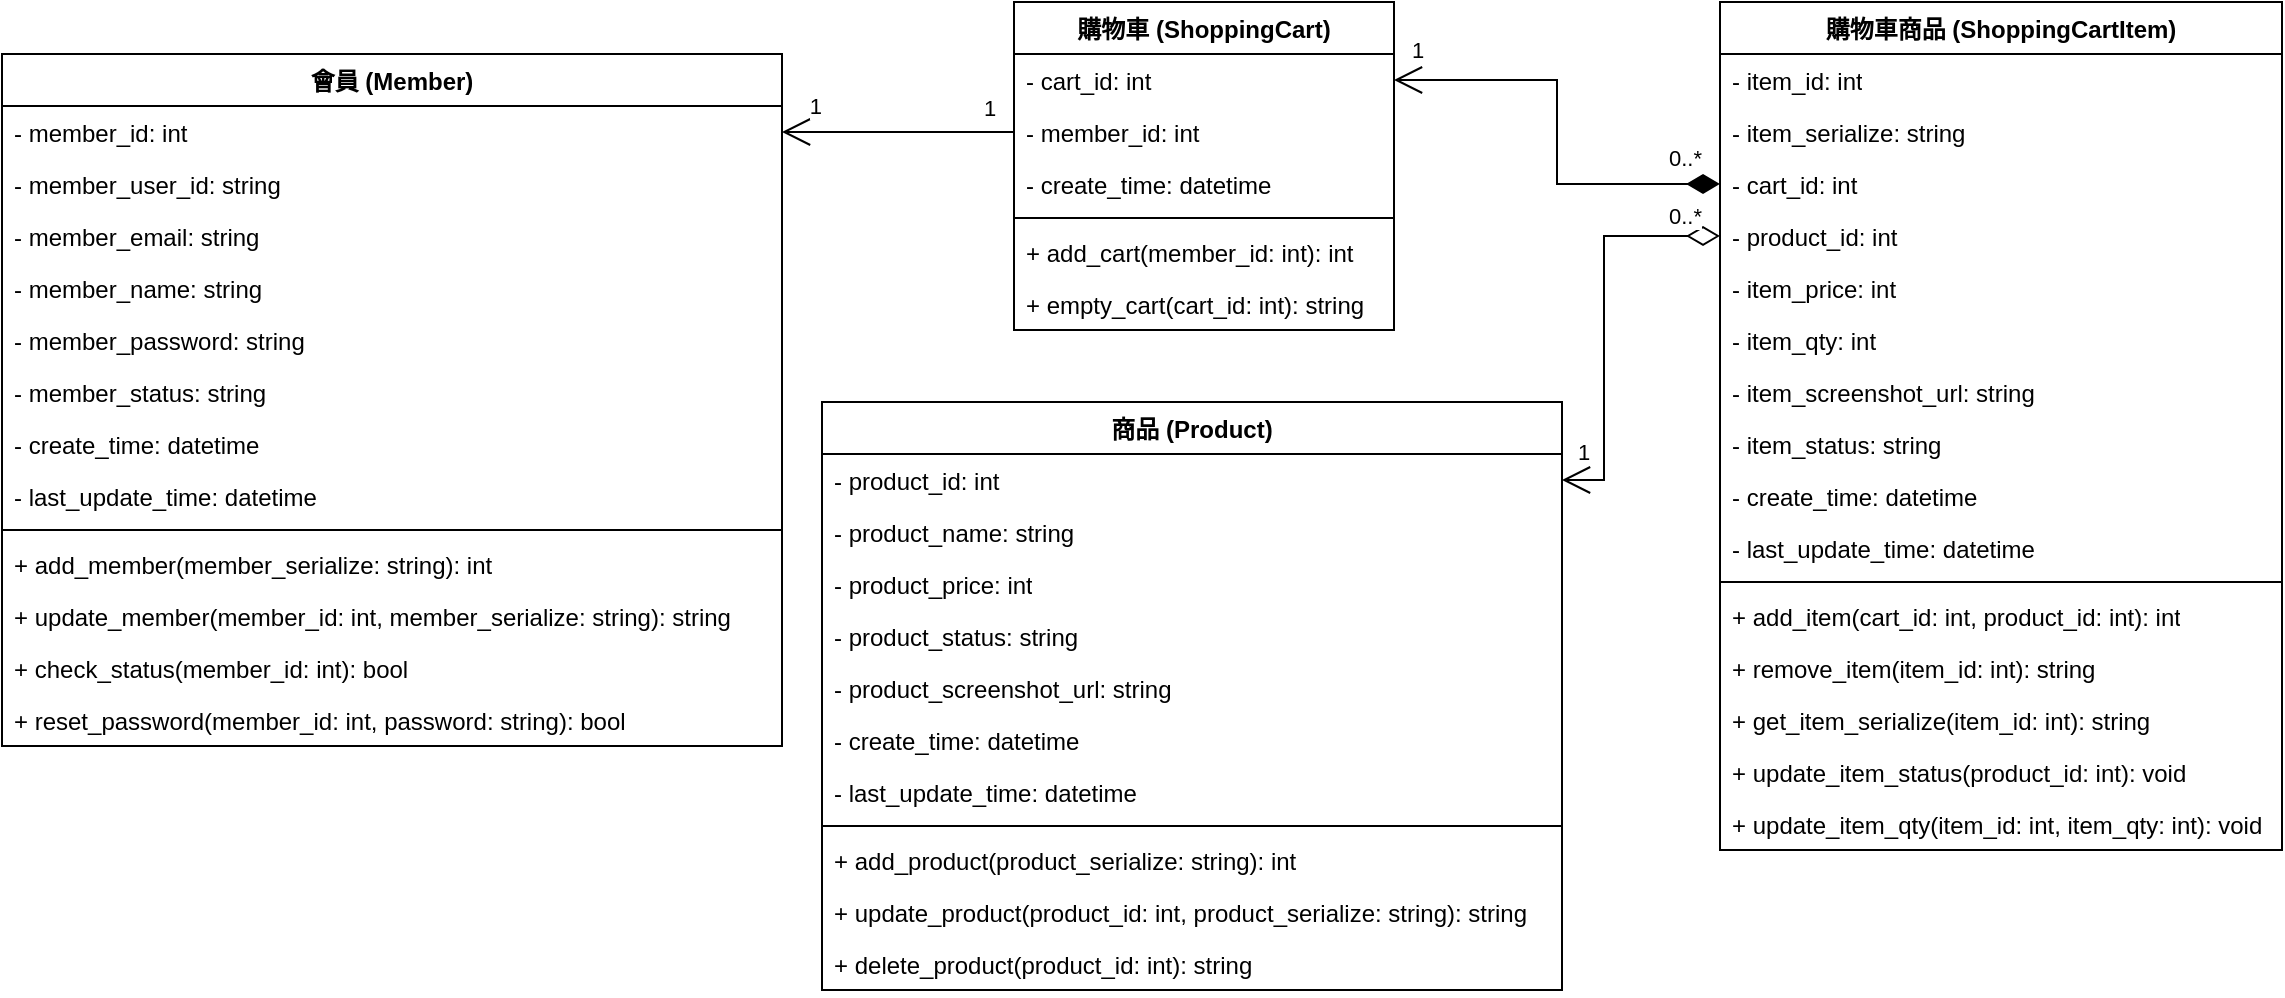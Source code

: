 <mxfile version="24.7.17">
  <diagram name="第 1 页" id="4h3OGeKyxE6udTeamHIS">
    <mxGraphModel dx="2289" dy="524" grid="1" gridSize="10" guides="1" tooltips="1" connect="1" arrows="1" fold="1" page="1" pageScale="1" pageWidth="1169" pageHeight="1654" math="0" shadow="0">
      <root>
        <mxCell id="0" />
        <mxCell id="1" parent="0" />
        <mxCell id="37G1BOPP0qD0L_kB8MIR-1" value="購物車 (ShoppingCart)" style="swimlane;fontStyle=1;align=center;verticalAlign=top;childLayout=stackLayout;horizontal=1;startSize=26;horizontalStack=0;resizeParent=1;resizeParentMax=0;resizeLast=0;collapsible=1;marginBottom=0;whiteSpace=wrap;html=1;" parent="1" vertex="1">
          <mxGeometry x="-244" y="150" width="190" height="164" as="geometry">
            <mxRectangle x="200" y="140" width="160" height="40" as="alternateBounds" />
          </mxGeometry>
        </mxCell>
        <mxCell id="37G1BOPP0qD0L_kB8MIR-2" value="- cart_id: int" style="text;strokeColor=none;fillColor=none;align=left;verticalAlign=top;spacingLeft=4;spacingRight=4;overflow=hidden;rotatable=0;points=[[0,0.5],[1,0.5]];portConstraint=eastwest;whiteSpace=wrap;html=1;" parent="37G1BOPP0qD0L_kB8MIR-1" vertex="1">
          <mxGeometry y="26" width="190" height="26" as="geometry" />
        </mxCell>
        <mxCell id="37G1BOPP0qD0L_kB8MIR-8" value="- member_id: int" style="text;strokeColor=none;fillColor=none;align=left;verticalAlign=top;spacingLeft=4;spacingRight=4;overflow=hidden;rotatable=0;points=[[0,0.5],[1,0.5]];portConstraint=eastwest;whiteSpace=wrap;html=1;" parent="37G1BOPP0qD0L_kB8MIR-1" vertex="1">
          <mxGeometry y="52" width="190" height="26" as="geometry" />
        </mxCell>
        <mxCell id="37G1BOPP0qD0L_kB8MIR-9" value="- create_time: datetime" style="text;strokeColor=none;fillColor=none;align=left;verticalAlign=top;spacingLeft=4;spacingRight=4;overflow=hidden;rotatable=0;points=[[0,0.5],[1,0.5]];portConstraint=eastwest;whiteSpace=wrap;html=1;" parent="37G1BOPP0qD0L_kB8MIR-1" vertex="1">
          <mxGeometry y="78" width="190" height="26" as="geometry" />
        </mxCell>
        <mxCell id="37G1BOPP0qD0L_kB8MIR-3" value="" style="line;strokeWidth=1;fillColor=none;align=left;verticalAlign=middle;spacingTop=-1;spacingLeft=3;spacingRight=3;rotatable=0;labelPosition=right;points=[];portConstraint=eastwest;strokeColor=inherit;" parent="37G1BOPP0qD0L_kB8MIR-1" vertex="1">
          <mxGeometry y="104" width="190" height="8" as="geometry" />
        </mxCell>
        <mxCell id="37G1BOPP0qD0L_kB8MIR-23" value="+ add_cart(member_id: int): int" style="text;strokeColor=none;fillColor=none;align=left;verticalAlign=top;spacingLeft=4;spacingRight=4;overflow=hidden;rotatable=0;points=[[0,0.5],[1,0.5]];portConstraint=eastwest;whiteSpace=wrap;html=1;" parent="37G1BOPP0qD0L_kB8MIR-1" vertex="1">
          <mxGeometry y="112" width="190" height="26" as="geometry" />
        </mxCell>
        <mxCell id="37G1BOPP0qD0L_kB8MIR-38" value="+ empty_cart(cart_id: int): string" style="text;strokeColor=none;fillColor=none;align=left;verticalAlign=top;spacingLeft=4;spacingRight=4;overflow=hidden;rotatable=0;points=[[0,0.5],[1,0.5]];portConstraint=eastwest;whiteSpace=wrap;html=1;" parent="37G1BOPP0qD0L_kB8MIR-1" vertex="1">
          <mxGeometry y="138" width="190" height="26" as="geometry" />
        </mxCell>
        <mxCell id="37G1BOPP0qD0L_kB8MIR-12" value="購物車商品 (ShoppingCartItem)" style="swimlane;fontStyle=1;align=center;verticalAlign=top;childLayout=stackLayout;horizontal=1;startSize=26;horizontalStack=0;resizeParent=1;resizeParentMax=0;resizeLast=0;collapsible=1;marginBottom=0;whiteSpace=wrap;html=1;" parent="1" vertex="1">
          <mxGeometry x="109" y="150" width="281" height="424" as="geometry">
            <mxRectangle x="200" y="140" width="160" height="40" as="alternateBounds" />
          </mxGeometry>
        </mxCell>
        <mxCell id="37G1BOPP0qD0L_kB8MIR-24" value="- item_id: int" style="text;strokeColor=none;fillColor=none;align=left;verticalAlign=top;spacingLeft=4;spacingRight=4;overflow=hidden;rotatable=0;points=[[0,0.5],[1,0.5]];portConstraint=eastwest;whiteSpace=wrap;html=1;" parent="37G1BOPP0qD0L_kB8MIR-12" vertex="1">
          <mxGeometry y="26" width="281" height="26" as="geometry" />
        </mxCell>
        <mxCell id="37G1BOPP0qD0L_kB8MIR-28" value="- item_serialize: string" style="text;strokeColor=none;fillColor=none;align=left;verticalAlign=top;spacingLeft=4;spacingRight=4;overflow=hidden;rotatable=0;points=[[0,0.5],[1,0.5]];portConstraint=eastwest;whiteSpace=wrap;html=1;" parent="37G1BOPP0qD0L_kB8MIR-12" vertex="1">
          <mxGeometry y="52" width="281" height="26" as="geometry" />
        </mxCell>
        <mxCell id="37G1BOPP0qD0L_kB8MIR-13" value="- cart_id: int" style="text;strokeColor=none;fillColor=none;align=left;verticalAlign=top;spacingLeft=4;spacingRight=4;overflow=hidden;rotatable=0;points=[[0,0.5],[1,0.5]];portConstraint=eastwest;whiteSpace=wrap;html=1;" parent="37G1BOPP0qD0L_kB8MIR-12" vertex="1">
          <mxGeometry y="78" width="281" height="26" as="geometry" />
        </mxCell>
        <mxCell id="37G1BOPP0qD0L_kB8MIR-14" value="- product_id: int" style="text;strokeColor=none;fillColor=none;align=left;verticalAlign=top;spacingLeft=4;spacingRight=4;overflow=hidden;rotatable=0;points=[[0,0.5],[1,0.5]];portConstraint=eastwest;whiteSpace=wrap;html=1;" parent="37G1BOPP0qD0L_kB8MIR-12" vertex="1">
          <mxGeometry y="104" width="281" height="26" as="geometry" />
        </mxCell>
        <mxCell id="37G1BOPP0qD0L_kB8MIR-15" value="- item_price: int" style="text;strokeColor=none;fillColor=none;align=left;verticalAlign=top;spacingLeft=4;spacingRight=4;overflow=hidden;rotatable=0;points=[[0,0.5],[1,0.5]];portConstraint=eastwest;whiteSpace=wrap;html=1;" parent="37G1BOPP0qD0L_kB8MIR-12" vertex="1">
          <mxGeometry y="130" width="281" height="26" as="geometry" />
        </mxCell>
        <mxCell id="37G1BOPP0qD0L_kB8MIR-20" value="- item_qty: int" style="text;strokeColor=none;fillColor=none;align=left;verticalAlign=top;spacingLeft=4;spacingRight=4;overflow=hidden;rotatable=0;points=[[0,0.5],[1,0.5]];portConstraint=eastwest;whiteSpace=wrap;html=1;" parent="37G1BOPP0qD0L_kB8MIR-12" vertex="1">
          <mxGeometry y="156" width="281" height="26" as="geometry" />
        </mxCell>
        <mxCell id="37G1BOPP0qD0L_kB8MIR-21" value="- item_screenshot_url: string" style="text;strokeColor=none;fillColor=none;align=left;verticalAlign=top;spacingLeft=4;spacingRight=4;overflow=hidden;rotatable=0;points=[[0,0.5],[1,0.5]];portConstraint=eastwest;whiteSpace=wrap;html=1;" parent="37G1BOPP0qD0L_kB8MIR-12" vertex="1">
          <mxGeometry y="182" width="281" height="26" as="geometry" />
        </mxCell>
        <mxCell id="37G1BOPP0qD0L_kB8MIR-29" value="- item_status: string" style="text;strokeColor=none;fillColor=none;align=left;verticalAlign=top;spacingLeft=4;spacingRight=4;overflow=hidden;rotatable=0;points=[[0,0.5],[1,0.5]];portConstraint=eastwest;whiteSpace=wrap;html=1;" parent="37G1BOPP0qD0L_kB8MIR-12" vertex="1">
          <mxGeometry y="208" width="281" height="26" as="geometry" />
        </mxCell>
        <mxCell id="37G1BOPP0qD0L_kB8MIR-22" value="- create_time: datetime" style="text;strokeColor=none;fillColor=none;align=left;verticalAlign=top;spacingLeft=4;spacingRight=4;overflow=hidden;rotatable=0;points=[[0,0.5],[1,0.5]];portConstraint=eastwest;whiteSpace=wrap;html=1;" parent="37G1BOPP0qD0L_kB8MIR-12" vertex="1">
          <mxGeometry y="234" width="281" height="26" as="geometry" />
        </mxCell>
        <mxCell id="37G1BOPP0qD0L_kB8MIR-67" value="- last_update_time: datetime" style="text;strokeColor=none;fillColor=none;align=left;verticalAlign=top;spacingLeft=4;spacingRight=4;overflow=hidden;rotatable=0;points=[[0,0.5],[1,0.5]];portConstraint=eastwest;whiteSpace=wrap;html=1;" parent="37G1BOPP0qD0L_kB8MIR-12" vertex="1">
          <mxGeometry y="260" width="281" height="26" as="geometry" />
        </mxCell>
        <mxCell id="37G1BOPP0qD0L_kB8MIR-16" value="" style="line;strokeWidth=1;fillColor=none;align=left;verticalAlign=middle;spacingTop=-1;spacingLeft=3;spacingRight=3;rotatable=0;labelPosition=right;points=[];portConstraint=eastwest;strokeColor=inherit;" parent="37G1BOPP0qD0L_kB8MIR-12" vertex="1">
          <mxGeometry y="286" width="281" height="8" as="geometry" />
        </mxCell>
        <mxCell id="37G1BOPP0qD0L_kB8MIR-17" value="+ add_item(cart_id: int, product_id: int): int" style="text;strokeColor=none;fillColor=none;align=left;verticalAlign=top;spacingLeft=4;spacingRight=4;overflow=hidden;rotatable=0;points=[[0,0.5],[1,0.5]];portConstraint=eastwest;whiteSpace=wrap;html=1;" parent="37G1BOPP0qD0L_kB8MIR-12" vertex="1">
          <mxGeometry y="294" width="281" height="26" as="geometry" />
        </mxCell>
        <mxCell id="37G1BOPP0qD0L_kB8MIR-19" value="+ remove_item(item_id: int): string" style="text;strokeColor=none;fillColor=none;align=left;verticalAlign=top;spacingLeft=4;spacingRight=4;overflow=hidden;rotatable=0;points=[[0,0.5],[1,0.5]];portConstraint=eastwest;whiteSpace=wrap;html=1;" parent="37G1BOPP0qD0L_kB8MIR-12" vertex="1">
          <mxGeometry y="320" width="281" height="26" as="geometry" />
        </mxCell>
        <mxCell id="37G1BOPP0qD0L_kB8MIR-18" value="+ get_item_serialize(item_id: int): string" style="text;strokeColor=none;fillColor=none;align=left;verticalAlign=top;spacingLeft=4;spacingRight=4;overflow=hidden;rotatable=0;points=[[0,0.5],[1,0.5]];portConstraint=eastwest;whiteSpace=wrap;html=1;" parent="37G1BOPP0qD0L_kB8MIR-12" vertex="1">
          <mxGeometry y="346" width="281" height="26" as="geometry" />
        </mxCell>
        <mxCell id="37G1BOPP0qD0L_kB8MIR-30" value="+ update_item_status(product_id: int): void" style="text;strokeColor=none;fillColor=none;align=left;verticalAlign=top;spacingLeft=4;spacingRight=4;overflow=hidden;rotatable=0;points=[[0,0.5],[1,0.5]];portConstraint=eastwest;whiteSpace=wrap;html=1;" parent="37G1BOPP0qD0L_kB8MIR-12" vertex="1">
          <mxGeometry y="372" width="281" height="26" as="geometry" />
        </mxCell>
        <mxCell id="37G1BOPP0qD0L_kB8MIR-68" value="+ update_item_qty(item_id: int, item_qty: int): void" style="text;strokeColor=none;fillColor=none;align=left;verticalAlign=top;spacingLeft=4;spacingRight=4;overflow=hidden;rotatable=0;points=[[0,0.5],[1,0.5]];portConstraint=eastwest;whiteSpace=wrap;html=1;" parent="37G1BOPP0qD0L_kB8MIR-12" vertex="1">
          <mxGeometry y="398" width="281" height="26" as="geometry" />
        </mxCell>
        <mxCell id="37G1BOPP0qD0L_kB8MIR-35" value="" style="endArrow=open;html=1;endSize=12;startArrow=diamondThin;startSize=14;startFill=1;edgeStyle=orthogonalEdgeStyle;align=left;verticalAlign=bottom;rounded=0;entryX=1;entryY=0.5;entryDx=0;entryDy=0;exitX=0;exitY=0.5;exitDx=0;exitDy=0;" parent="1" source="37G1BOPP0qD0L_kB8MIR-13" target="37G1BOPP0qD0L_kB8MIR-2" edge="1">
          <mxGeometry relative="1" as="geometry">
            <mxPoint x="-40" y="70" as="sourcePoint" />
            <mxPoint x="123" y="122" as="targetPoint" />
          </mxGeometry>
        </mxCell>
        <mxCell id="37G1BOPP0qD0L_kB8MIR-36" value="1" style="edgeLabel;resizable=0;html=1;align=left;verticalAlign=bottom;" parent="37G1BOPP0qD0L_kB8MIR-35" connectable="0" vertex="1">
          <mxGeometry x="-1" relative="1" as="geometry">
            <mxPoint x="-156" y="-59" as="offset" />
          </mxGeometry>
        </mxCell>
        <mxCell id="37G1BOPP0qD0L_kB8MIR-37" value="0..*" style="edgeLabel;resizable=0;html=1;align=right;verticalAlign=bottom;" parent="37G1BOPP0qD0L_kB8MIR-35" connectable="0" vertex="1">
          <mxGeometry x="1" relative="1" as="geometry">
            <mxPoint x="154" y="47" as="offset" />
          </mxGeometry>
        </mxCell>
        <mxCell id="37G1BOPP0qD0L_kB8MIR-39" value="會員 (Member)" style="swimlane;fontStyle=1;align=center;verticalAlign=top;childLayout=stackLayout;horizontal=1;startSize=26;horizontalStack=0;resizeParent=1;resizeParentMax=0;resizeLast=0;collapsible=1;marginBottom=0;whiteSpace=wrap;html=1;" parent="1" vertex="1">
          <mxGeometry x="-750" y="176" width="390" height="346" as="geometry">
            <mxRectangle x="200" y="140" width="160" height="40" as="alternateBounds" />
          </mxGeometry>
        </mxCell>
        <mxCell id="37G1BOPP0qD0L_kB8MIR-40" value="- member_id: int" style="text;strokeColor=none;fillColor=none;align=left;verticalAlign=top;spacingLeft=4;spacingRight=4;overflow=hidden;rotatable=0;points=[[0,0.5],[1,0.5]];portConstraint=eastwest;whiteSpace=wrap;html=1;" parent="37G1BOPP0qD0L_kB8MIR-39" vertex="1">
          <mxGeometry y="26" width="390" height="26" as="geometry" />
        </mxCell>
        <mxCell id="37G1BOPP0qD0L_kB8MIR-41" value="- member_user_id: string" style="text;strokeColor=none;fillColor=none;align=left;verticalAlign=top;spacingLeft=4;spacingRight=4;overflow=hidden;rotatable=0;points=[[0,0.5],[1,0.5]];portConstraint=eastwest;whiteSpace=wrap;html=1;" parent="37G1BOPP0qD0L_kB8MIR-39" vertex="1">
          <mxGeometry y="52" width="390" height="26" as="geometry" />
        </mxCell>
        <mxCell id="37G1BOPP0qD0L_kB8MIR-55" value="- member_email: string" style="text;strokeColor=none;fillColor=none;align=left;verticalAlign=top;spacingLeft=4;spacingRight=4;overflow=hidden;rotatable=0;points=[[0,0.5],[1,0.5]];portConstraint=eastwest;whiteSpace=wrap;html=1;" parent="37G1BOPP0qD0L_kB8MIR-39" vertex="1">
          <mxGeometry y="78" width="390" height="26" as="geometry" />
        </mxCell>
        <mxCell id="37G1BOPP0qD0L_kB8MIR-47" value="- member_name: string" style="text;strokeColor=none;fillColor=none;align=left;verticalAlign=top;spacingLeft=4;spacingRight=4;overflow=hidden;rotatable=0;points=[[0,0.5],[1,0.5]];portConstraint=eastwest;whiteSpace=wrap;html=1;" parent="37G1BOPP0qD0L_kB8MIR-39" vertex="1">
          <mxGeometry y="104" width="390" height="26" as="geometry" />
        </mxCell>
        <mxCell id="37G1BOPP0qD0L_kB8MIR-51" value="- member_password: string" style="text;strokeColor=none;fillColor=none;align=left;verticalAlign=top;spacingLeft=4;spacingRight=4;overflow=hidden;rotatable=0;points=[[0,0.5],[1,0.5]];portConstraint=eastwest;whiteSpace=wrap;html=1;" parent="37G1BOPP0qD0L_kB8MIR-39" vertex="1">
          <mxGeometry y="130" width="390" height="26" as="geometry" />
        </mxCell>
        <mxCell id="37G1BOPP0qD0L_kB8MIR-50" value="- member_status: string" style="text;strokeColor=none;fillColor=none;align=left;verticalAlign=top;spacingLeft=4;spacingRight=4;overflow=hidden;rotatable=0;points=[[0,0.5],[1,0.5]];portConstraint=eastwest;whiteSpace=wrap;html=1;" parent="37G1BOPP0qD0L_kB8MIR-39" vertex="1">
          <mxGeometry y="156" width="390" height="26" as="geometry" />
        </mxCell>
        <mxCell id="37G1BOPP0qD0L_kB8MIR-42" value="- create_time: datetime" style="text;strokeColor=none;fillColor=none;align=left;verticalAlign=top;spacingLeft=4;spacingRight=4;overflow=hidden;rotatable=0;points=[[0,0.5],[1,0.5]];portConstraint=eastwest;whiteSpace=wrap;html=1;" parent="37G1BOPP0qD0L_kB8MIR-39" vertex="1">
          <mxGeometry y="182" width="390" height="26" as="geometry" />
        </mxCell>
        <mxCell id="37G1BOPP0qD0L_kB8MIR-53" value="- last_update_time: datetime" style="text;strokeColor=none;fillColor=none;align=left;verticalAlign=top;spacingLeft=4;spacingRight=4;overflow=hidden;rotatable=0;points=[[0,0.5],[1,0.5]];portConstraint=eastwest;whiteSpace=wrap;html=1;" parent="37G1BOPP0qD0L_kB8MIR-39" vertex="1">
          <mxGeometry y="208" width="390" height="26" as="geometry" />
        </mxCell>
        <mxCell id="37G1BOPP0qD0L_kB8MIR-43" value="" style="line;strokeWidth=1;fillColor=none;align=left;verticalAlign=middle;spacingTop=-1;spacingLeft=3;spacingRight=3;rotatable=0;labelPosition=right;points=[];portConstraint=eastwest;strokeColor=inherit;" parent="37G1BOPP0qD0L_kB8MIR-39" vertex="1">
          <mxGeometry y="234" width="390" height="8" as="geometry" />
        </mxCell>
        <mxCell id="fr0yMBOrYyZ3ys8GuzoK-5" value="+ add_member(member_serialize: string): int" style="text;strokeColor=none;fillColor=none;align=left;verticalAlign=top;spacingLeft=4;spacingRight=4;overflow=hidden;rotatable=0;points=[[0,0.5],[1,0.5]];portConstraint=eastwest;whiteSpace=wrap;html=1;" vertex="1" parent="37G1BOPP0qD0L_kB8MIR-39">
          <mxGeometry y="242" width="390" height="26" as="geometry" />
        </mxCell>
        <mxCell id="fr0yMBOrYyZ3ys8GuzoK-6" value="+ update_member(member_id: int, member_serialize: string): string" style="text;strokeColor=none;fillColor=none;align=left;verticalAlign=top;spacingLeft=4;spacingRight=4;overflow=hidden;rotatable=0;points=[[0,0.5],[1,0.5]];portConstraint=eastwest;whiteSpace=wrap;html=1;" vertex="1" parent="37G1BOPP0qD0L_kB8MIR-39">
          <mxGeometry y="268" width="390" height="26" as="geometry" />
        </mxCell>
        <mxCell id="37G1BOPP0qD0L_kB8MIR-52" value="+ check_status(member_id: int): bool" style="text;strokeColor=none;fillColor=none;align=left;verticalAlign=top;spacingLeft=4;spacingRight=4;overflow=hidden;rotatable=0;points=[[0,0.5],[1,0.5]];portConstraint=eastwest;whiteSpace=wrap;html=1;" parent="37G1BOPP0qD0L_kB8MIR-39" vertex="1">
          <mxGeometry y="294" width="390" height="26" as="geometry" />
        </mxCell>
        <mxCell id="37G1BOPP0qD0L_kB8MIR-54" value="+ reset_password(member_id: int, password: string): bool" style="text;strokeColor=none;fillColor=none;align=left;verticalAlign=top;spacingLeft=4;spacingRight=4;overflow=hidden;rotatable=0;points=[[0,0.5],[1,0.5]];portConstraint=eastwest;whiteSpace=wrap;html=1;" parent="37G1BOPP0qD0L_kB8MIR-39" vertex="1">
          <mxGeometry y="320" width="390" height="26" as="geometry" />
        </mxCell>
        <mxCell id="37G1BOPP0qD0L_kB8MIR-69" value="商品 (Product)" style="swimlane;fontStyle=1;align=center;verticalAlign=top;childLayout=stackLayout;horizontal=1;startSize=26;horizontalStack=0;resizeParent=1;resizeParentMax=0;resizeLast=0;collapsible=1;marginBottom=0;whiteSpace=wrap;html=1;" parent="1" vertex="1">
          <mxGeometry x="-340" y="350" width="370" height="294" as="geometry">
            <mxRectangle x="200" y="140" width="160" height="40" as="alternateBounds" />
          </mxGeometry>
        </mxCell>
        <mxCell id="37G1BOPP0qD0L_kB8MIR-70" value="- product_id: int" style="text;strokeColor=none;fillColor=none;align=left;verticalAlign=top;spacingLeft=4;spacingRight=4;overflow=hidden;rotatable=0;points=[[0,0.5],[1,0.5]];portConstraint=eastwest;whiteSpace=wrap;html=1;" parent="37G1BOPP0qD0L_kB8MIR-69" vertex="1">
          <mxGeometry y="26" width="370" height="26" as="geometry" />
        </mxCell>
        <mxCell id="37G1BOPP0qD0L_kB8MIR-71" value="- product_name: string" style="text;strokeColor=none;fillColor=none;align=left;verticalAlign=top;spacingLeft=4;spacingRight=4;overflow=hidden;rotatable=0;points=[[0,0.5],[1,0.5]];portConstraint=eastwest;whiteSpace=wrap;html=1;" parent="37G1BOPP0qD0L_kB8MIR-69" vertex="1">
          <mxGeometry y="52" width="370" height="26" as="geometry" />
        </mxCell>
        <mxCell id="37G1BOPP0qD0L_kB8MIR-79" value="- product_price: int" style="text;strokeColor=none;fillColor=none;align=left;verticalAlign=top;spacingLeft=4;spacingRight=4;overflow=hidden;rotatable=0;points=[[0,0.5],[1,0.5]];portConstraint=eastwest;whiteSpace=wrap;html=1;" parent="37G1BOPP0qD0L_kB8MIR-69" vertex="1">
          <mxGeometry y="78" width="370" height="26" as="geometry" />
        </mxCell>
        <mxCell id="37G1BOPP0qD0L_kB8MIR-80" value="- product_status: string" style="text;strokeColor=none;fillColor=none;align=left;verticalAlign=top;spacingLeft=4;spacingRight=4;overflow=hidden;rotatable=0;points=[[0,0.5],[1,0.5]];portConstraint=eastwest;whiteSpace=wrap;html=1;" parent="37G1BOPP0qD0L_kB8MIR-69" vertex="1">
          <mxGeometry y="104" width="370" height="26" as="geometry" />
        </mxCell>
        <mxCell id="37G1BOPP0qD0L_kB8MIR-81" value="- product_screenshot_url: string" style="text;strokeColor=none;fillColor=none;align=left;verticalAlign=top;spacingLeft=4;spacingRight=4;overflow=hidden;rotatable=0;points=[[0,0.5],[1,0.5]];portConstraint=eastwest;whiteSpace=wrap;html=1;" parent="37G1BOPP0qD0L_kB8MIR-69" vertex="1">
          <mxGeometry y="130" width="370" height="26" as="geometry" />
        </mxCell>
        <mxCell id="37G1BOPP0qD0L_kB8MIR-72" value="- create_time: datetime" style="text;strokeColor=none;fillColor=none;align=left;verticalAlign=top;spacingLeft=4;spacingRight=4;overflow=hidden;rotatable=0;points=[[0,0.5],[1,0.5]];portConstraint=eastwest;whiteSpace=wrap;html=1;" parent="37G1BOPP0qD0L_kB8MIR-69" vertex="1">
          <mxGeometry y="156" width="370" height="26" as="geometry" />
        </mxCell>
        <mxCell id="37G1BOPP0qD0L_kB8MIR-82" value="- last_update_time: datetime" style="text;strokeColor=none;fillColor=none;align=left;verticalAlign=top;spacingLeft=4;spacingRight=4;overflow=hidden;rotatable=0;points=[[0,0.5],[1,0.5]];portConstraint=eastwest;whiteSpace=wrap;html=1;" parent="37G1BOPP0qD0L_kB8MIR-69" vertex="1">
          <mxGeometry y="182" width="370" height="26" as="geometry" />
        </mxCell>
        <mxCell id="37G1BOPP0qD0L_kB8MIR-73" value="" style="line;strokeWidth=1;fillColor=none;align=left;verticalAlign=middle;spacingTop=-1;spacingLeft=3;spacingRight=3;rotatable=0;labelPosition=right;points=[];portConstraint=eastwest;strokeColor=inherit;" parent="37G1BOPP0qD0L_kB8MIR-69" vertex="1">
          <mxGeometry y="208" width="370" height="8" as="geometry" />
        </mxCell>
        <mxCell id="37G1BOPP0qD0L_kB8MIR-74" value="+ add_product(product_serialize: string): int" style="text;strokeColor=none;fillColor=none;align=left;verticalAlign=top;spacingLeft=4;spacingRight=4;overflow=hidden;rotatable=0;points=[[0,0.5],[1,0.5]];portConstraint=eastwest;whiteSpace=wrap;html=1;" parent="37G1BOPP0qD0L_kB8MIR-69" vertex="1">
          <mxGeometry y="216" width="370" height="26" as="geometry" />
        </mxCell>
        <mxCell id="37G1BOPP0qD0L_kB8MIR-84" value="+ update_product(product_id: int, product_serialize: string): string" style="text;strokeColor=none;fillColor=none;align=left;verticalAlign=top;spacingLeft=4;spacingRight=4;overflow=hidden;rotatable=0;points=[[0,0.5],[1,0.5]];portConstraint=eastwest;whiteSpace=wrap;html=1;" parent="37G1BOPP0qD0L_kB8MIR-69" vertex="1">
          <mxGeometry y="242" width="370" height="26" as="geometry" />
        </mxCell>
        <mxCell id="37G1BOPP0qD0L_kB8MIR-75" value="+ delete_product(product_id: int): string" style="text;strokeColor=none;fillColor=none;align=left;verticalAlign=top;spacingLeft=4;spacingRight=4;overflow=hidden;rotatable=0;points=[[0,0.5],[1,0.5]];portConstraint=eastwest;whiteSpace=wrap;html=1;" parent="37G1BOPP0qD0L_kB8MIR-69" vertex="1">
          <mxGeometry y="268" width="370" height="26" as="geometry" />
        </mxCell>
        <mxCell id="37G1BOPP0qD0L_kB8MIR-76" value="" style="endArrow=open;html=1;endSize=12;startArrow=diamondThin;startSize=14;startFill=0;edgeStyle=orthogonalEdgeStyle;align=left;verticalAlign=bottom;rounded=0;entryX=1;entryY=0.5;entryDx=0;entryDy=0;exitX=0;exitY=0.5;exitDx=0;exitDy=0;" parent="1" source="37G1BOPP0qD0L_kB8MIR-14" target="37G1BOPP0qD0L_kB8MIR-70" edge="1">
          <mxGeometry relative="1" as="geometry">
            <mxPoint x="100" y="267" as="sourcePoint" />
            <mxPoint x="50" y="395" as="targetPoint" />
            <Array as="points">
              <mxPoint x="51" y="267" />
              <mxPoint x="51" y="389" />
            </Array>
          </mxGeometry>
        </mxCell>
        <mxCell id="37G1BOPP0qD0L_kB8MIR-77" value="1" style="edgeLabel;resizable=0;html=1;align=left;verticalAlign=bottom;" parent="37G1BOPP0qD0L_kB8MIR-76" connectable="0" vertex="1">
          <mxGeometry x="-1" relative="1" as="geometry">
            <mxPoint x="-73" y="116" as="offset" />
          </mxGeometry>
        </mxCell>
        <mxCell id="37G1BOPP0qD0L_kB8MIR-78" value="0..*" style="edgeLabel;resizable=0;html=1;align=right;verticalAlign=bottom;" parent="37G1BOPP0qD0L_kB8MIR-76" connectable="0" vertex="1">
          <mxGeometry x="1" relative="1" as="geometry">
            <mxPoint x="70" y="-124" as="offset" />
          </mxGeometry>
        </mxCell>
        <mxCell id="37G1BOPP0qD0L_kB8MIR-89" value="" style="endArrow=open;endFill=1;endSize=12;html=1;rounded=0;entryX=1;entryY=0.5;entryDx=0;entryDy=0;exitX=0;exitY=0.5;exitDx=0;exitDy=0;" parent="1" source="37G1BOPP0qD0L_kB8MIR-8" edge="1">
          <mxGeometry relative="1" as="geometry">
            <mxPoint x="-230" y="215" as="sourcePoint" />
            <mxPoint x="-360" y="215" as="targetPoint" />
          </mxGeometry>
        </mxCell>
        <mxCell id="37G1BOPP0qD0L_kB8MIR-90" value="1" style="edgeLabel;resizable=0;html=1;align=left;verticalAlign=bottom;" parent="37G1BOPP0qD0L_kB8MIR-89" connectable="0" vertex="1">
          <mxGeometry x="-1" relative="1" as="geometry">
            <mxPoint x="-17" y="-4" as="offset" />
          </mxGeometry>
        </mxCell>
        <mxCell id="37G1BOPP0qD0L_kB8MIR-91" value="1" style="edgeLabel;resizable=0;html=1;align=right;verticalAlign=bottom;" parent="37G1BOPP0qD0L_kB8MIR-89" connectable="0" vertex="1">
          <mxGeometry x="1" relative="1" as="geometry">
            <mxPoint x="20" y="-5" as="offset" />
          </mxGeometry>
        </mxCell>
      </root>
    </mxGraphModel>
  </diagram>
</mxfile>
